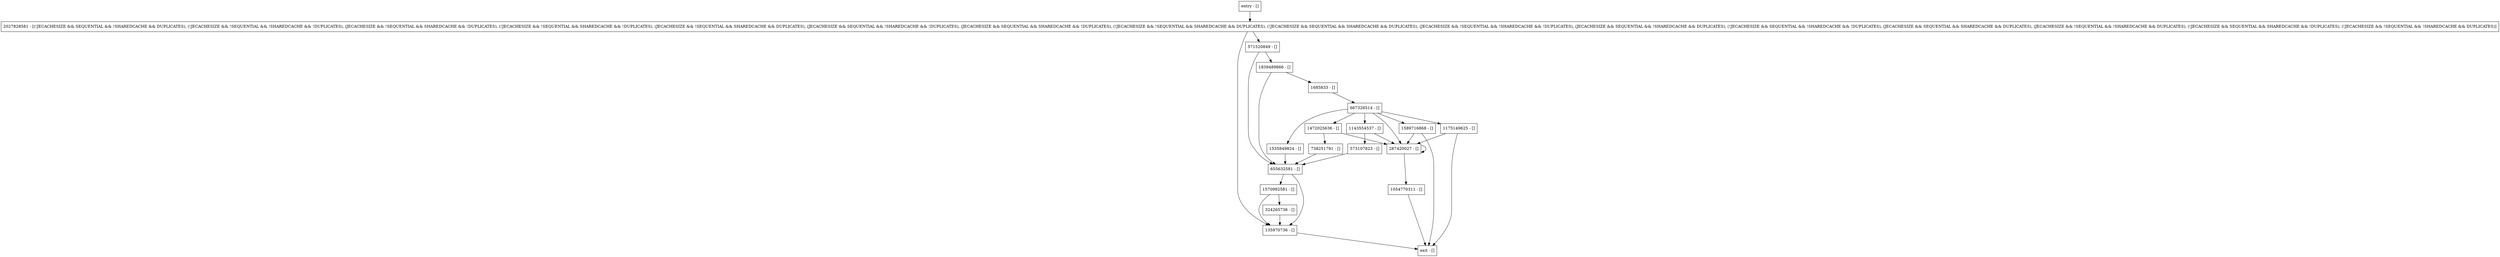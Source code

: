 digraph handleClosed {
node [shape=record];
1839489866 [label="1839489866 - []"];
1535849824 [label="1535849824 - []"];
1589716868 [label="1589716868 - []"];
1175149625 [label="1175149625 - []"];
1472025636 [label="1472025636 - []"];
655632581 [label="655632581 - []"];
entry [label="entry - []"];
exit [label="exit - []"];
1143554537 [label="1143554537 - []"];
1685833 [label="1685833 - []"];
573107823 [label="573107823 - []"];
135970736 [label="135970736 - []"];
2027828581 [label="2027828581 - [(!JECACHESIZE && SEQUENTIAL && !SHAREDCACHE && DUPLICATES), (!JECACHESIZE && !SEQUENTIAL && !SHAREDCACHE && !DUPLICATES), (JECACHESIZE && !SEQUENTIAL && SHAREDCACHE && !DUPLICATES), (!JECACHESIZE && !SEQUENTIAL && SHAREDCACHE && !DUPLICATES), (JECACHESIZE && !SEQUENTIAL && SHAREDCACHE && DUPLICATES), (JECACHESIZE && SEQUENTIAL && !SHAREDCACHE && !DUPLICATES), (JECACHESIZE && SEQUENTIAL && SHAREDCACHE && !DUPLICATES), (!JECACHESIZE && !SEQUENTIAL && SHAREDCACHE && DUPLICATES), (!JECACHESIZE && SEQUENTIAL && SHAREDCACHE && DUPLICATES), (JECACHESIZE && !SEQUENTIAL && !SHAREDCACHE && !DUPLICATES), (JECACHESIZE && SEQUENTIAL && !SHAREDCACHE && DUPLICATES), (!JECACHESIZE && SEQUENTIAL && !SHAREDCACHE && !DUPLICATES), (JECACHESIZE && SEQUENTIAL && SHAREDCACHE && DUPLICATES), (JECACHESIZE && !SEQUENTIAL && !SHAREDCACHE && DUPLICATES), (!JECACHESIZE && SEQUENTIAL && SHAREDCACHE && !DUPLICATES), (!JECACHESIZE && !SEQUENTIAL && !SHAREDCACHE && DUPLICATES)]"];
324265736 [label="324265736 - []"];
738251791 [label="738251791 - []"];
1054770311 [label="1054770311 - []"];
571520849 [label="571520849 - []"];
287420027 [label="287420027 - []"];
1570992581 [label="1570992581 - []"];
667326514 [label="667326514 - []"];
entry;
exit;
1839489866 -> 1685833;
1839489866 -> 655632581;
1535849824 -> 655632581;
1589716868 -> exit;
1589716868 -> 287420027;
1175149625 -> exit;
1175149625 -> 287420027;
1472025636 -> 738251791;
1472025636 -> 287420027;
655632581 -> 135970736;
655632581 -> 1570992581;
entry -> 2027828581;
1143554537 -> 573107823;
1143554537 -> 287420027;
1685833 -> 667326514;
573107823 -> 655632581;
135970736 -> exit;
2027828581 -> 135970736;
2027828581 -> 571520849;
324265736 -> 135970736;
738251791 -> 655632581;
1054770311 -> exit;
571520849 -> 1839489866;
571520849 -> 655632581;
287420027 -> 1054770311;
287420027 -> 287420027;
1570992581 -> 135970736;
1570992581 -> 324265736;
667326514 -> 1143554537;
667326514 -> 1535849824;
667326514 -> 1589716868;
667326514 -> 1175149625;
667326514 -> 1472025636;
667326514 -> 287420027;
}
